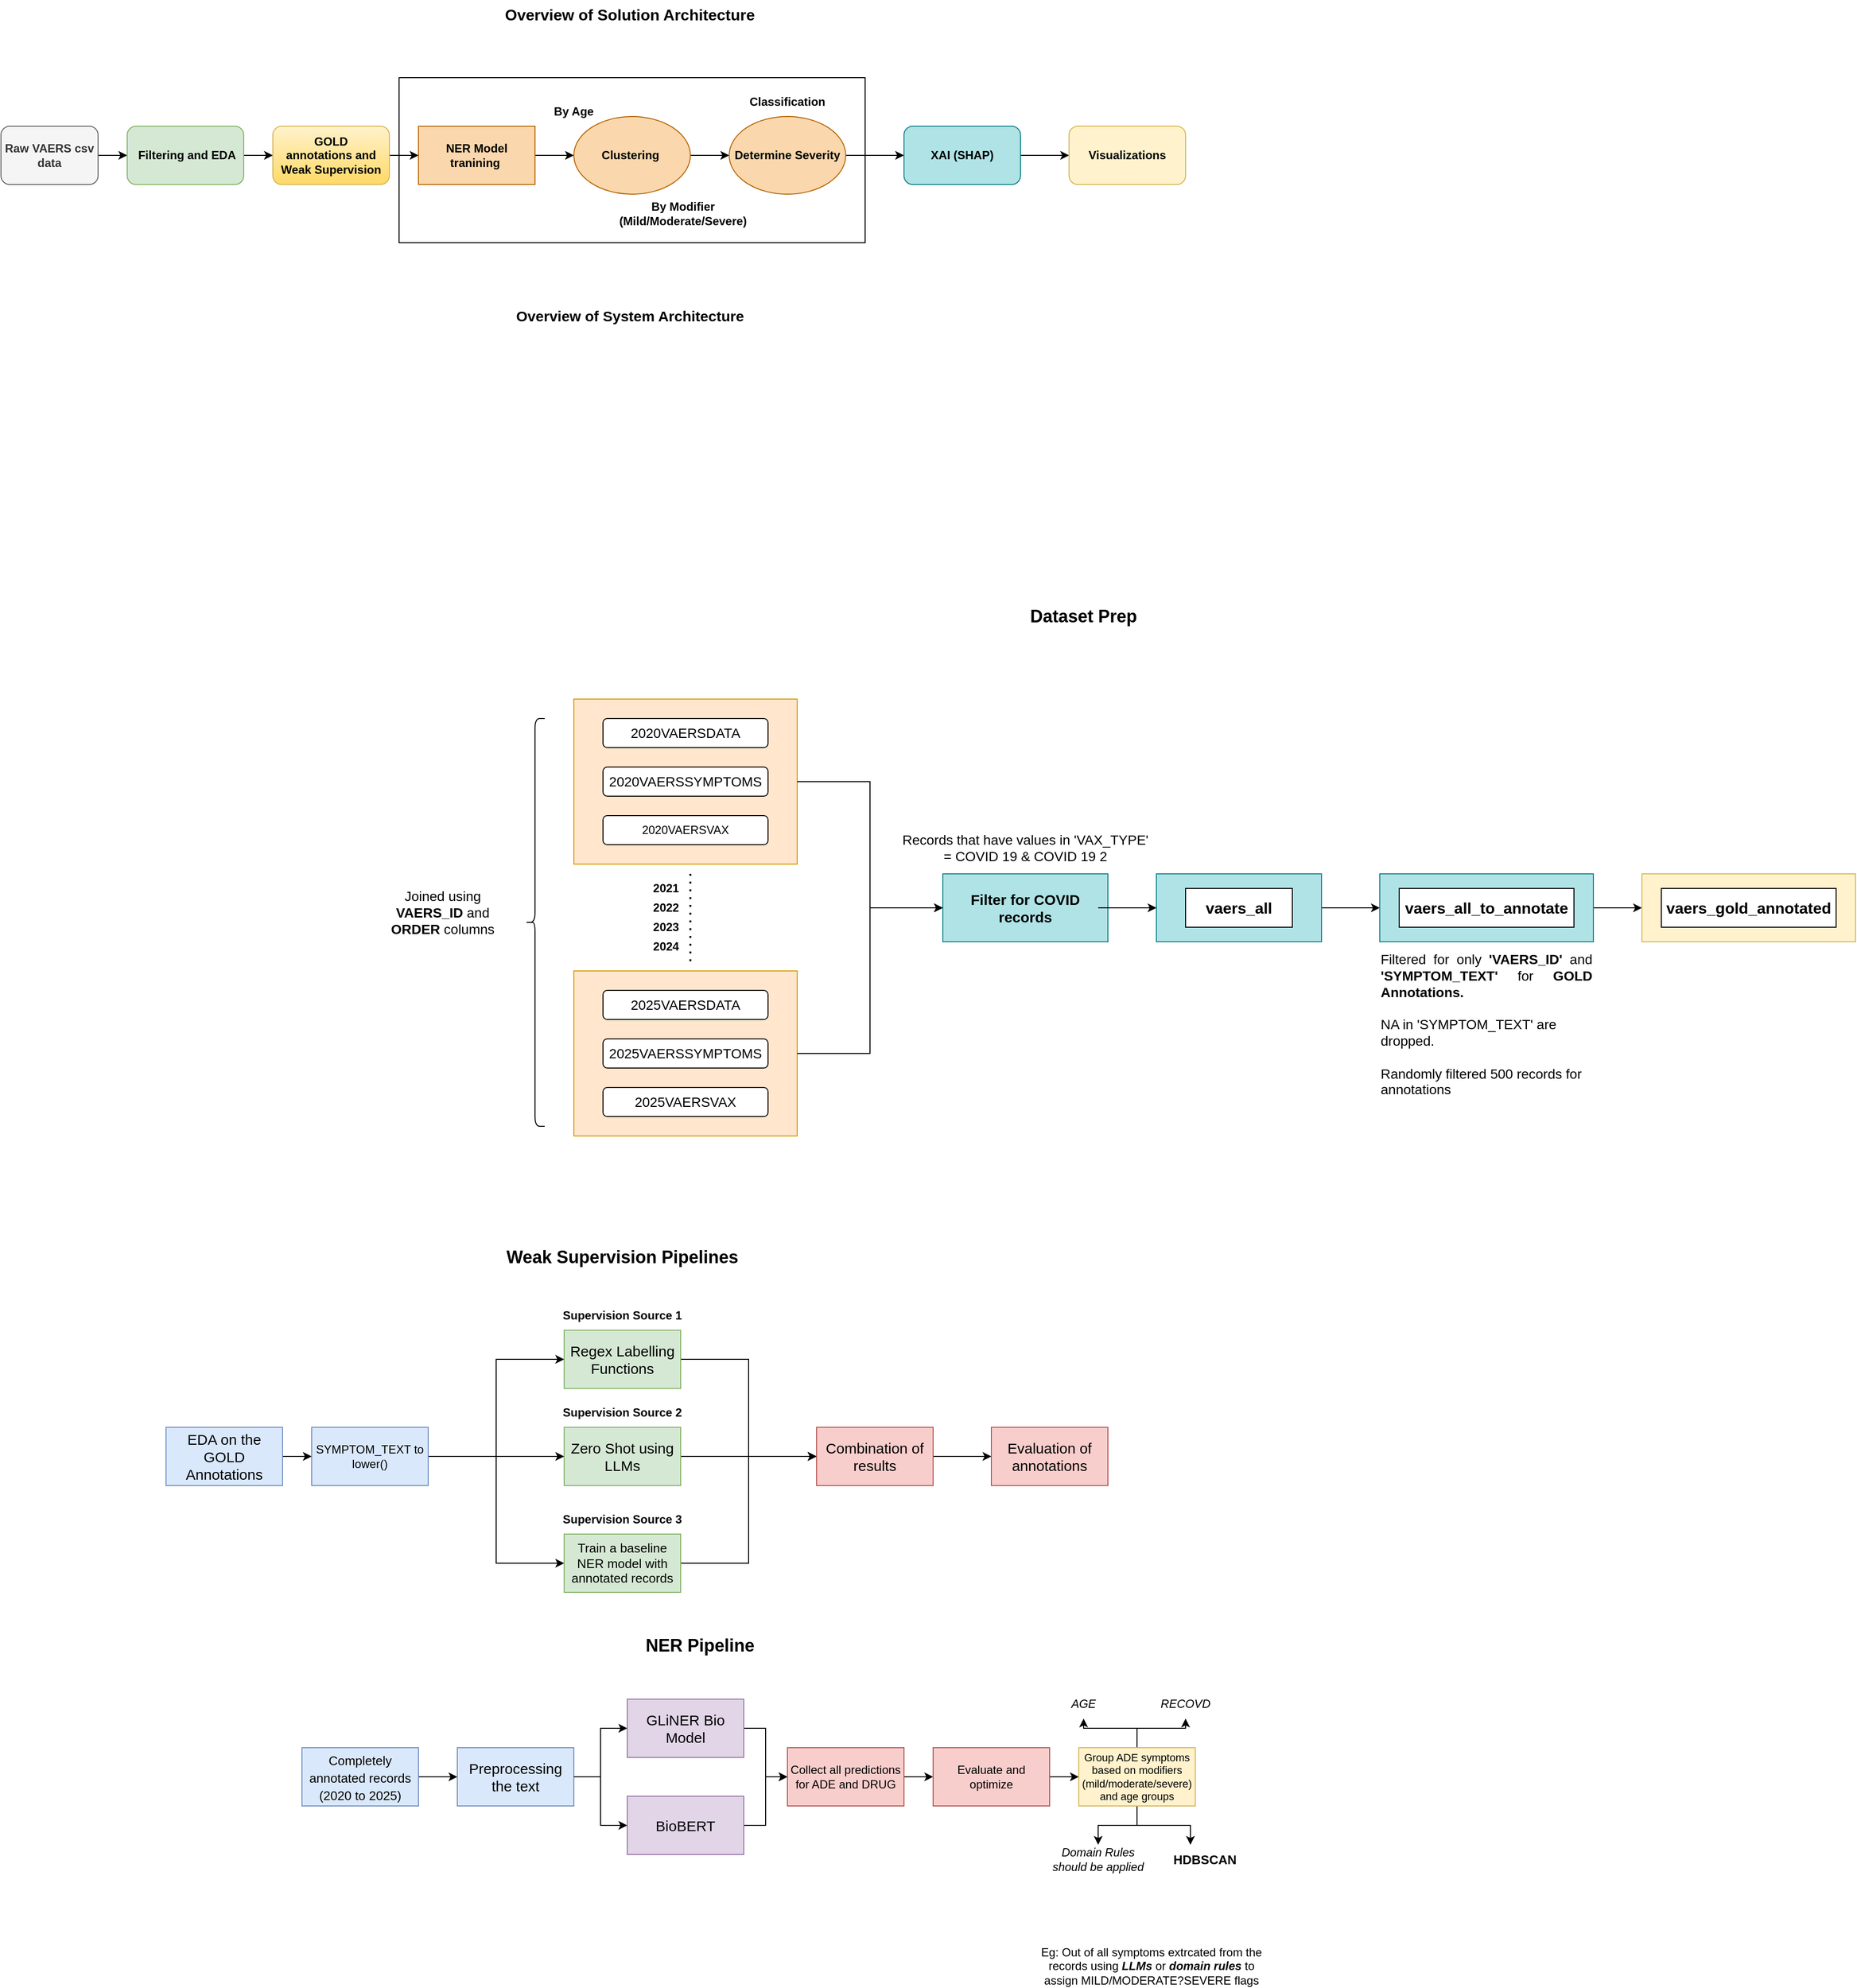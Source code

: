 <mxfile version="28.2.0">
  <diagram name="Page-1" id="neuu8eK9gINLb9h6O5nd">
    <mxGraphModel dx="1485" dy="880" grid="1" gridSize="10" guides="1" tooltips="1" connect="1" arrows="1" fold="1" page="1" pageScale="1" pageWidth="2339" pageHeight="3300" math="0" shadow="0">
      <root>
        <mxCell id="0" />
        <mxCell id="1" parent="0" />
        <mxCell id="8GqYznMR8qY1mV8h57Qq-22" value="" style="rounded=0;whiteSpace=wrap;html=1;" parent="1" vertex="1">
          <mxGeometry x="480" y="120" width="480" height="170" as="geometry" />
        </mxCell>
        <mxCell id="8GqYznMR8qY1mV8h57Qq-1" value="&lt;font style=&quot;font-size: 16px;&quot;&gt;Overview of Solution Architecture&amp;nbsp;&lt;/font&gt;" style="text;html=1;align=center;verticalAlign=middle;whiteSpace=wrap;rounded=0;fontStyle=1" parent="1" vertex="1">
          <mxGeometry x="550" y="40" width="340" height="30" as="geometry" />
        </mxCell>
        <mxCell id="8GqYznMR8qY1mV8h57Qq-16" style="edgeStyle=orthogonalEdgeStyle;rounded=0;orthogonalLoop=1;jettySize=auto;html=1;exitX=1;exitY=0.5;exitDx=0;exitDy=0;entryX=0;entryY=0.5;entryDx=0;entryDy=0;fontStyle=1" parent="1" source="8GqYznMR8qY1mV8h57Qq-2" target="8GqYznMR8qY1mV8h57Qq-3" edge="1">
          <mxGeometry relative="1" as="geometry" />
        </mxCell>
        <mxCell id="8GqYznMR8qY1mV8h57Qq-2" value="Raw VAERS csv data" style="rounded=1;whiteSpace=wrap;html=1;fillColor=#f5f5f5;fontColor=#333333;strokeColor=#666666;fontStyle=1" parent="1" vertex="1">
          <mxGeometry x="70" y="170" width="100" height="60" as="geometry" />
        </mxCell>
        <mxCell id="8GqYznMR8qY1mV8h57Qq-17" style="edgeStyle=orthogonalEdgeStyle;rounded=0;orthogonalLoop=1;jettySize=auto;html=1;exitX=1;exitY=0.5;exitDx=0;exitDy=0;entryX=0;entryY=0.5;entryDx=0;entryDy=0;fontStyle=1" parent="1" source="8GqYznMR8qY1mV8h57Qq-3" target="8GqYznMR8qY1mV8h57Qq-4" edge="1">
          <mxGeometry relative="1" as="geometry" />
        </mxCell>
        <mxCell id="8GqYznMR8qY1mV8h57Qq-3" value="&amp;nbsp;Filtering and EDA" style="rounded=1;whiteSpace=wrap;html=1;fillColor=#d5e8d4;strokeColor=#82b366;fontStyle=1" parent="1" vertex="1">
          <mxGeometry x="200" y="170" width="120" height="60" as="geometry" />
        </mxCell>
        <mxCell id="8GqYznMR8qY1mV8h57Qq-18" style="edgeStyle=orthogonalEdgeStyle;rounded=0;orthogonalLoop=1;jettySize=auto;html=1;exitX=1;exitY=0.5;exitDx=0;exitDy=0;entryX=0;entryY=0.5;entryDx=0;entryDy=0;" parent="1" source="8GqYznMR8qY1mV8h57Qq-4" target="8GqYznMR8qY1mV8h57Qq-5" edge="1">
          <mxGeometry relative="1" as="geometry" />
        </mxCell>
        <mxCell id="8GqYznMR8qY1mV8h57Qq-4" value="GOLD annotations&amp;nbsp;and Weak Supervision" style="rounded=1;whiteSpace=wrap;html=1;fillColor=#fff2cc;gradientColor=#ffd966;strokeColor=#d6b656;fontStyle=1" parent="1" vertex="1">
          <mxGeometry x="350" y="170" width="120" height="60" as="geometry" />
        </mxCell>
        <mxCell id="8GqYznMR8qY1mV8h57Qq-19" style="edgeStyle=orthogonalEdgeStyle;rounded=0;orthogonalLoop=1;jettySize=auto;html=1;exitX=1;exitY=0.5;exitDx=0;exitDy=0;entryX=0;entryY=0.5;entryDx=0;entryDy=0;" parent="1" source="8GqYznMR8qY1mV8h57Qq-5" target="8GqYznMR8qY1mV8h57Qq-12" edge="1">
          <mxGeometry relative="1" as="geometry" />
        </mxCell>
        <mxCell id="8GqYznMR8qY1mV8h57Qq-5" value="NER Model tranining&amp;nbsp;" style="rounded=0;whiteSpace=wrap;html=1;fillColor=#fad7ac;strokeColor=#b46504;fontStyle=1" parent="1" vertex="1">
          <mxGeometry x="500" y="170" width="120" height="60" as="geometry" />
        </mxCell>
        <mxCell id="8GqYznMR8qY1mV8h57Qq-20" style="edgeStyle=orthogonalEdgeStyle;rounded=0;orthogonalLoop=1;jettySize=auto;html=1;exitX=1;exitY=0.5;exitDx=0;exitDy=0;entryX=0;entryY=0.5;entryDx=0;entryDy=0;" parent="1" source="8GqYznMR8qY1mV8h57Qq-12" target="8GqYznMR8qY1mV8h57Qq-13" edge="1">
          <mxGeometry relative="1" as="geometry" />
        </mxCell>
        <mxCell id="8GqYznMR8qY1mV8h57Qq-12" value="Clustering&amp;nbsp;" style="ellipse;whiteSpace=wrap;html=1;fillColor=#fad7ac;strokeColor=#b46504;fontStyle=1" parent="1" vertex="1">
          <mxGeometry x="660" y="160" width="120" height="80" as="geometry" />
        </mxCell>
        <mxCell id="8GqYznMR8qY1mV8h57Qq-21" style="edgeStyle=orthogonalEdgeStyle;rounded=0;orthogonalLoop=1;jettySize=auto;html=1;exitX=1;exitY=0.5;exitDx=0;exitDy=0;entryX=0;entryY=0.5;entryDx=0;entryDy=0;" parent="1" source="8GqYznMR8qY1mV8h57Qq-13" target="8GqYznMR8qY1mV8h57Qq-14" edge="1">
          <mxGeometry relative="1" as="geometry" />
        </mxCell>
        <mxCell id="8GqYznMR8qY1mV8h57Qq-13" value="Determine Severity" style="ellipse;whiteSpace=wrap;html=1;fillColor=#fad7ac;strokeColor=#b46504;fontStyle=1" parent="1" vertex="1">
          <mxGeometry x="820" y="160" width="120" height="80" as="geometry" />
        </mxCell>
        <mxCell id="JhJwBfjX3yIoy57ChDbd-3" style="edgeStyle=orthogonalEdgeStyle;rounded=0;orthogonalLoop=1;jettySize=auto;html=1;exitX=1;exitY=0.5;exitDx=0;exitDy=0;entryX=0;entryY=0.5;entryDx=0;entryDy=0;" edge="1" parent="1" source="8GqYznMR8qY1mV8h57Qq-14" target="JhJwBfjX3yIoy57ChDbd-2">
          <mxGeometry relative="1" as="geometry" />
        </mxCell>
        <mxCell id="8GqYznMR8qY1mV8h57Qq-14" value="XAI (SHAP)" style="rounded=1;whiteSpace=wrap;html=1;fillColor=#b0e3e6;strokeColor=#0e8088;fontStyle=1" parent="1" vertex="1">
          <mxGeometry x="1000" y="170" width="120" height="60" as="geometry" />
        </mxCell>
        <mxCell id="8GqYznMR8qY1mV8h57Qq-15" value="&lt;font style=&quot;font-size: 15px;&quot;&gt;Overview of System Architecture&amp;nbsp;&lt;/font&gt;" style="text;html=1;align=center;verticalAlign=middle;whiteSpace=wrap;rounded=0;fontStyle=1" parent="1" vertex="1">
          <mxGeometry x="590" y="350" width="260" height="30" as="geometry" />
        </mxCell>
        <mxCell id="zbMN7r8sNW95JLY6jyRE-2" value="&lt;span style=&quot;font-weight: normal;&quot;&gt;Joined using&lt;/span&gt; VAERS_ID &lt;span style=&quot;font-weight: normal;&quot;&gt;and&lt;/span&gt; ORDER &lt;span style=&quot;font-weight: normal;&quot;&gt;columns&lt;/span&gt;" style="text;html=1;align=center;verticalAlign=middle;whiteSpace=wrap;rounded=0;fontStyle=1;fontSize=14;" parent="1" vertex="1">
          <mxGeometry x="450" y="965" width="150" height="30" as="geometry" />
        </mxCell>
        <mxCell id="zbMN7r8sNW95JLY6jyRE-3" value="&lt;font style=&quot;font-size: 18px;&quot;&gt;Dataset Prep&lt;/font&gt;" style="text;html=1;align=center;verticalAlign=middle;whiteSpace=wrap;rounded=0;fontStyle=1" parent="1" vertex="1">
          <mxGeometry x="1110" y="660" width="150" height="30" as="geometry" />
        </mxCell>
        <mxCell id="zbMN7r8sNW95JLY6jyRE-4" value="" style="rounded=0;whiteSpace=wrap;html=1;fillColor=#ffe6cc;strokeColor=#d79b00;" parent="1" vertex="1">
          <mxGeometry x="660" y="760" width="230" height="170" as="geometry" />
        </mxCell>
        <mxCell id="zbMN7r8sNW95JLY6jyRE-5" value="2020VAERSDATA" style="rounded=1;whiteSpace=wrap;html=1;fontSize=14;" parent="1" vertex="1">
          <mxGeometry x="690" y="780" width="170" height="30" as="geometry" />
        </mxCell>
        <mxCell id="zbMN7r8sNW95JLY6jyRE-6" value="2020VAERSSYMPTOMS" style="rounded=1;whiteSpace=wrap;html=1;fontSize=14;" parent="1" vertex="1">
          <mxGeometry x="690" y="830" width="170" height="30" as="geometry" />
        </mxCell>
        <mxCell id="zbMN7r8sNW95JLY6jyRE-7" value="2020VAERSVAX" style="rounded=1;whiteSpace=wrap;html=1;" parent="1" vertex="1">
          <mxGeometry x="690" y="880" width="170" height="30" as="geometry" />
        </mxCell>
        <mxCell id="zbMN7r8sNW95JLY6jyRE-8" value="" style="rounded=0;whiteSpace=wrap;html=1;fillColor=#ffe6cc;strokeColor=#d79b00;" parent="1" vertex="1">
          <mxGeometry x="660" y="1040" width="230" height="170" as="geometry" />
        </mxCell>
        <mxCell id="zbMN7r8sNW95JLY6jyRE-9" value="2025VAERSDATA" style="rounded=1;whiteSpace=wrap;html=1;fontSize=14;" parent="1" vertex="1">
          <mxGeometry x="690" y="1060" width="170" height="30" as="geometry" />
        </mxCell>
        <mxCell id="zbMN7r8sNW95JLY6jyRE-10" value="2025VAERSSYMPTOMS" style="rounded=1;whiteSpace=wrap;html=1;fontSize=14;" parent="1" vertex="1">
          <mxGeometry x="690" y="1110" width="170" height="30" as="geometry" />
        </mxCell>
        <mxCell id="zbMN7r8sNW95JLY6jyRE-11" value="2025VAERSVAX" style="rounded=1;whiteSpace=wrap;html=1;fontSize=14;" parent="1" vertex="1">
          <mxGeometry x="690" y="1160" width="170" height="30" as="geometry" />
        </mxCell>
        <mxCell id="zbMN7r8sNW95JLY6jyRE-12" value="" style="rounded=0;whiteSpace=wrap;html=1;fillColor=#b0e3e6;strokeColor=#0e8088;" parent="1" vertex="1">
          <mxGeometry x="1040" y="940" width="170" height="70" as="geometry" />
        </mxCell>
        <mxCell id="zbMN7r8sNW95JLY6jyRE-17" style="edgeStyle=orthogonalEdgeStyle;rounded=0;orthogonalLoop=1;jettySize=auto;html=1;exitX=1;exitY=0.5;exitDx=0;exitDy=0;entryX=0;entryY=0.5;entryDx=0;entryDy=0;" parent="1" source="zbMN7r8sNW95JLY6jyRE-4" target="zbMN7r8sNW95JLY6jyRE-12" edge="1">
          <mxGeometry relative="1" as="geometry">
            <mxPoint x="1000" y="845" as="targetPoint" />
          </mxGeometry>
        </mxCell>
        <mxCell id="zbMN7r8sNW95JLY6jyRE-18" style="edgeStyle=orthogonalEdgeStyle;rounded=0;orthogonalLoop=1;jettySize=auto;html=1;exitX=1;exitY=0.5;exitDx=0;exitDy=0;entryX=0;entryY=0.5;entryDx=0;entryDy=0;" parent="1" source="zbMN7r8sNW95JLY6jyRE-8" target="zbMN7r8sNW95JLY6jyRE-12" edge="1">
          <mxGeometry relative="1" as="geometry" />
        </mxCell>
        <mxCell id="zbMN7r8sNW95JLY6jyRE-19" value="" style="endArrow=none;dashed=1;html=1;dashPattern=1 3;strokeWidth=2;rounded=0;" parent="1" edge="1">
          <mxGeometry width="50" height="50" relative="1" as="geometry">
            <mxPoint x="780" y="1030" as="sourcePoint" />
            <mxPoint x="780" y="940" as="targetPoint" />
          </mxGeometry>
        </mxCell>
        <mxCell id="zbMN7r8sNW95JLY6jyRE-20" value="2021" style="text;html=1;align=center;verticalAlign=middle;whiteSpace=wrap;rounded=0;fontStyle=1" parent="1" vertex="1">
          <mxGeometry x="680" y="940" width="150" height="30" as="geometry" />
        </mxCell>
        <mxCell id="zbMN7r8sNW95JLY6jyRE-21" value="2023" style="text;html=1;align=center;verticalAlign=middle;whiteSpace=wrap;rounded=0;fontStyle=1" parent="1" vertex="1">
          <mxGeometry x="680" y="980" width="150" height="30" as="geometry" />
        </mxCell>
        <mxCell id="zbMN7r8sNW95JLY6jyRE-22" value="2024" style="text;html=1;align=center;verticalAlign=middle;whiteSpace=wrap;rounded=0;fontStyle=1" parent="1" vertex="1">
          <mxGeometry x="680" y="1000" width="150" height="30" as="geometry" />
        </mxCell>
        <mxCell id="zbMN7r8sNW95JLY6jyRE-23" value="2022" style="text;html=1;align=center;verticalAlign=middle;whiteSpace=wrap;rounded=0;fontStyle=1" parent="1" vertex="1">
          <mxGeometry x="680" y="960" width="150" height="30" as="geometry" />
        </mxCell>
        <mxCell id="zbMN7r8sNW95JLY6jyRE-24" value="" style="shape=curlyBracket;whiteSpace=wrap;html=1;rounded=1;labelPosition=left;verticalLabelPosition=middle;align=right;verticalAlign=middle;" parent="1" vertex="1">
          <mxGeometry x="610" y="780" width="20" height="420" as="geometry" />
        </mxCell>
        <mxCell id="Hu1slZ-yJvWduNXZZubZ-3" style="edgeStyle=orthogonalEdgeStyle;rounded=0;orthogonalLoop=1;jettySize=auto;html=1;exitX=1;exitY=0.5;exitDx=0;exitDy=0;entryX=0;entryY=0.5;entryDx=0;entryDy=0;" parent="1" source="zbMN7r8sNW95JLY6jyRE-25" target="Hu1slZ-yJvWduNXZZubZ-1" edge="1">
          <mxGeometry relative="1" as="geometry" />
        </mxCell>
        <mxCell id="zbMN7r8sNW95JLY6jyRE-25" value="" style="rounded=0;whiteSpace=wrap;html=1;fillColor=#b0e3e6;strokeColor=#0e8088;" parent="1" vertex="1">
          <mxGeometry x="1260" y="940" width="170" height="70" as="geometry" />
        </mxCell>
        <mxCell id="zbMN7r8sNW95JLY6jyRE-26" value="&lt;span style=&quot;font-weight: 700;&quot;&gt;&lt;font style=&quot;font-size: 16px;&quot;&gt;vaers_all&lt;/font&gt;&lt;/span&gt;" style="rounded=0;whiteSpace=wrap;html=1;" parent="1" vertex="1">
          <mxGeometry x="1290" y="955" width="110" height="40" as="geometry" />
        </mxCell>
        <mxCell id="zbMN7r8sNW95JLY6jyRE-28" style="edgeStyle=orthogonalEdgeStyle;rounded=0;orthogonalLoop=1;jettySize=auto;html=1;exitX=1;exitY=0.5;exitDx=0;exitDy=0;entryX=0;entryY=0.5;entryDx=0;entryDy=0;" parent="1" source="zbMN7r8sNW95JLY6jyRE-27" target="zbMN7r8sNW95JLY6jyRE-25" edge="1">
          <mxGeometry relative="1" as="geometry" />
        </mxCell>
        <mxCell id="zbMN7r8sNW95JLY6jyRE-27" value="&lt;font style=&quot;font-size: 15px;&quot;&gt;Filter for COVID records&lt;/font&gt;" style="text;html=1;align=center;verticalAlign=middle;whiteSpace=wrap;rounded=0;fontStyle=1" parent="1" vertex="1">
          <mxGeometry x="1050" y="960" width="150" height="30" as="geometry" />
        </mxCell>
        <mxCell id="DPI5E3BmcHEmSRN2p2Tb-4" style="edgeStyle=orthogonalEdgeStyle;rounded=0;orthogonalLoop=1;jettySize=auto;html=1;exitX=1;exitY=0.5;exitDx=0;exitDy=0;entryX=0;entryY=0.5;entryDx=0;entryDy=0;" parent="1" source="Hu1slZ-yJvWduNXZZubZ-1" target="DPI5E3BmcHEmSRN2p2Tb-2" edge="1">
          <mxGeometry relative="1" as="geometry" />
        </mxCell>
        <mxCell id="Hu1slZ-yJvWduNXZZubZ-1" value="" style="rounded=0;whiteSpace=wrap;html=1;fillColor=#b0e3e6;strokeColor=#0e8088;" parent="1" vertex="1">
          <mxGeometry x="1490" y="940" width="220" height="70" as="geometry" />
        </mxCell>
        <mxCell id="Hu1slZ-yJvWduNXZZubZ-2" value="&lt;span style=&quot;font-size: 16px;&quot;&gt;&lt;b&gt;vaers_all_to_annotate&lt;/b&gt;&lt;/span&gt;" style="rounded=0;whiteSpace=wrap;html=1;" parent="1" vertex="1">
          <mxGeometry x="1510" y="955" width="180" height="40" as="geometry" />
        </mxCell>
        <mxCell id="Hu1slZ-yJvWduNXZZubZ-4" value="&lt;div style=&quot;text-align: justify;&quot;&gt;&lt;span style=&quot;font-size: 14px; background-color: transparent; color: light-dark(rgb(0, 0, 0), rgb(255, 255, 255)); font-weight: normal;&quot;&gt;Filtered for only&lt;/span&gt;&lt;span style=&quot;font-size: 14px; background-color: transparent; color: light-dark(rgb(0, 0, 0), rgb(255, 255, 255));&quot;&gt; &#39;VAERS_ID&#39; &lt;/span&gt;&lt;span style=&quot;font-size: 14px; background-color: transparent; color: light-dark(rgb(0, 0, 0), rgb(255, 255, 255)); font-weight: normal;&quot;&gt;and&lt;/span&gt;&lt;span style=&quot;font-size: 14px; background-color: transparent; color: light-dark(rgb(0, 0, 0), rgb(255, 255, 255));&quot;&gt; &#39;SYMPTOM_TEXT&#39; &lt;/span&gt;&lt;span style=&quot;font-size: 14px; background-color: transparent; color: light-dark(rgb(0, 0, 0), rgb(255, 255, 255)); font-weight: normal;&quot;&gt;for&lt;/span&gt;&lt;span style=&quot;font-size: 14px; background-color: transparent; color: light-dark(rgb(0, 0, 0), rgb(255, 255, 255));&quot;&gt; GOLD Annotations.&lt;/span&gt;&lt;/div&gt;&lt;div style=&quot;text-align: left;&quot;&gt;&lt;font style=&quot;font-size: 14px;&quot;&gt;&lt;br&gt;&lt;/font&gt;&lt;/div&gt;&lt;div style=&quot;text-align: left;&quot;&gt;&lt;span style=&quot;font-weight: normal;&quot;&gt;&lt;font style=&quot;font-size: 14px;&quot;&gt;NA in&amp;nbsp;&lt;/font&gt;&lt;span style=&quot;font-size: 14px; background-color: transparent; color: light-dark(rgb(0, 0, 0), rgb(255, 255, 255));&quot;&gt;&#39;SYMPTOM_TEXT&#39; are dropped.&lt;/span&gt;&lt;/span&gt;&lt;/div&gt;&lt;div style=&quot;text-align: left;&quot;&gt;&lt;span style=&quot;font-weight: normal;&quot;&gt;&lt;span style=&quot;font-size: 14px; background-color: transparent; color: light-dark(rgb(0, 0, 0), rgb(255, 255, 255));&quot;&gt;&lt;br&gt;&lt;/span&gt;&lt;/span&gt;&lt;/div&gt;&lt;div style=&quot;text-align: left;&quot;&gt;&lt;span style=&quot;font-size: 14px; font-weight: 400;&quot;&gt;Randomly filtered 500 records for annotations&lt;/span&gt;&lt;/div&gt;" style="text;html=1;align=center;verticalAlign=middle;whiteSpace=wrap;rounded=0;fontStyle=1" parent="1" vertex="1">
          <mxGeometry x="1490" y="1080" width="220" height="30" as="geometry" />
        </mxCell>
        <mxCell id="Hu1slZ-yJvWduNXZZubZ-6" value="Records that have values in &#39;VAX_TYPE&#39;  = COVID 19 &amp; COVID 19 2 " style="text;whiteSpace=wrap;align=center;fontSize=14;" parent="1" vertex="1">
          <mxGeometry x="992.5" y="890" width="267.5" height="40" as="geometry" />
        </mxCell>
        <mxCell id="DPI5E3BmcHEmSRN2p2Tb-2" value="" style="rounded=0;whiteSpace=wrap;html=1;fillColor=#fff2cc;strokeColor=#d6b656;" parent="1" vertex="1">
          <mxGeometry x="1760" y="940" width="220" height="70" as="geometry" />
        </mxCell>
        <mxCell id="DPI5E3BmcHEmSRN2p2Tb-3" value="&lt;span style=&quot;font-size: 16px;&quot;&gt;&lt;b&gt;vaers_gold_annotated&lt;/b&gt;&lt;/span&gt;" style="rounded=0;whiteSpace=wrap;html=1;" parent="1" vertex="1">
          <mxGeometry x="1780" y="955" width="180" height="40" as="geometry" />
        </mxCell>
        <mxCell id="SyE5c-8Gou2E386hBkov-1" value="&lt;span style=&quot;font-size: 18px;&quot;&gt;Weak Supervision Pipelines&lt;/span&gt;" style="text;html=1;align=center;verticalAlign=middle;whiteSpace=wrap;rounded=0;fontStyle=1" parent="1" vertex="1">
          <mxGeometry x="565" y="1320" width="290" height="30" as="geometry" />
        </mxCell>
        <mxCell id="B4wsTult83z3MiqoB-Mg-3" style="edgeStyle=orthogonalEdgeStyle;rounded=0;orthogonalLoop=1;jettySize=auto;html=1;exitX=1;exitY=0.5;exitDx=0;exitDy=0;entryX=0;entryY=0.5;entryDx=0;entryDy=0;" parent="1" source="SyE5c-8Gou2E386hBkov-2" target="B4wsTult83z3MiqoB-Mg-2" edge="1">
          <mxGeometry relative="1" as="geometry" />
        </mxCell>
        <mxCell id="SyE5c-8Gou2E386hBkov-2" value="EDA on the GOLD Annotations" style="rounded=0;whiteSpace=wrap;html=1;fontSize=15;fillColor=#dae8fc;strokeColor=#6c8ebf;" parent="1" vertex="1">
          <mxGeometry x="240" y="1510" width="120" height="60" as="geometry" />
        </mxCell>
        <mxCell id="SyE5c-8Gou2E386hBkov-10" style="edgeStyle=orthogonalEdgeStyle;rounded=0;orthogonalLoop=1;jettySize=auto;html=1;exitX=1;exitY=0.5;exitDx=0;exitDy=0;entryX=0;entryY=0.5;entryDx=0;entryDy=0;" parent="1" source="SyE5c-8Gou2E386hBkov-3" target="SyE5c-8Gou2E386hBkov-9" edge="1">
          <mxGeometry relative="1" as="geometry" />
        </mxCell>
        <mxCell id="SyE5c-8Gou2E386hBkov-3" value="Regex Labelling Functions" style="rounded=0;whiteSpace=wrap;html=1;fontSize=15;fillColor=#d5e8d4;strokeColor=#82b366;" parent="1" vertex="1">
          <mxGeometry x="650" y="1410" width="120" height="60" as="geometry" />
        </mxCell>
        <mxCell id="SyE5c-8Gou2E386hBkov-11" style="edgeStyle=orthogonalEdgeStyle;rounded=0;orthogonalLoop=1;jettySize=auto;html=1;exitX=1;exitY=0.5;exitDx=0;exitDy=0;entryX=0;entryY=0.5;entryDx=0;entryDy=0;" parent="1" source="SyE5c-8Gou2E386hBkov-4" target="SyE5c-8Gou2E386hBkov-9" edge="1">
          <mxGeometry relative="1" as="geometry" />
        </mxCell>
        <mxCell id="SyE5c-8Gou2E386hBkov-4" value="Zero Shot using LLMs" style="rounded=0;whiteSpace=wrap;html=1;fontSize=15;fillColor=#d5e8d4;strokeColor=#82b366;" parent="1" vertex="1">
          <mxGeometry x="650" y="1510" width="120" height="60" as="geometry" />
        </mxCell>
        <mxCell id="SyE5c-8Gou2E386hBkov-12" style="edgeStyle=orthogonalEdgeStyle;rounded=0;orthogonalLoop=1;jettySize=auto;html=1;exitX=1;exitY=0.5;exitDx=0;exitDy=0;entryX=0;entryY=0.5;entryDx=0;entryDy=0;" parent="1" source="SyE5c-8Gou2E386hBkov-5" target="SyE5c-8Gou2E386hBkov-9" edge="1">
          <mxGeometry relative="1" as="geometry" />
        </mxCell>
        <mxCell id="SyE5c-8Gou2E386hBkov-5" value="Train a baseline NER model with annotated records" style="rounded=0;whiteSpace=wrap;html=1;fontSize=13;fillColor=#d5e8d4;strokeColor=#82b366;" parent="1" vertex="1">
          <mxGeometry x="650" y="1620" width="120" height="60" as="geometry" />
        </mxCell>
        <mxCell id="SyE5c-8Gou2E386hBkov-17" style="edgeStyle=orthogonalEdgeStyle;rounded=0;orthogonalLoop=1;jettySize=auto;html=1;exitX=1;exitY=0.5;exitDx=0;exitDy=0;entryX=0;entryY=0.5;entryDx=0;entryDy=0;" parent="1" source="SyE5c-8Gou2E386hBkov-9" target="SyE5c-8Gou2E386hBkov-16" edge="1">
          <mxGeometry relative="1" as="geometry" />
        </mxCell>
        <mxCell id="SyE5c-8Gou2E386hBkov-9" value="Combination of results" style="rounded=0;whiteSpace=wrap;html=1;fontSize=15;fillColor=#f8cecc;strokeColor=#b85450;" parent="1" vertex="1">
          <mxGeometry x="910" y="1510" width="120" height="60" as="geometry" />
        </mxCell>
        <mxCell id="SyE5c-8Gou2E386hBkov-13" value="Supervision Source 1" style="text;html=1;align=center;verticalAlign=middle;whiteSpace=wrap;rounded=0;fontStyle=1" parent="1" vertex="1">
          <mxGeometry x="645" y="1380" width="130" height="30" as="geometry" />
        </mxCell>
        <mxCell id="SyE5c-8Gou2E386hBkov-14" value="Supervision Source 2" style="text;html=1;align=center;verticalAlign=middle;whiteSpace=wrap;rounded=0;fontStyle=1" parent="1" vertex="1">
          <mxGeometry x="645" y="1480" width="130" height="30" as="geometry" />
        </mxCell>
        <mxCell id="SyE5c-8Gou2E386hBkov-15" value="Supervision Source 3" style="text;html=1;align=center;verticalAlign=middle;whiteSpace=wrap;rounded=0;fontStyle=1" parent="1" vertex="1">
          <mxGeometry x="645" y="1590" width="130" height="30" as="geometry" />
        </mxCell>
        <mxCell id="SyE5c-8Gou2E386hBkov-16" value="Evaluation of annotations" style="rounded=0;whiteSpace=wrap;html=1;fontSize=15;fillColor=#f8cecc;strokeColor=#b85450;" parent="1" vertex="1">
          <mxGeometry x="1090" y="1510" width="120" height="60" as="geometry" />
        </mxCell>
        <mxCell id="Mi4fmV9KIByH30RvGFHp-1" value="&lt;span style=&quot;font-size: 18px;&quot;&gt;NER Pipeline&lt;/span&gt;" style="text;html=1;align=center;verticalAlign=middle;whiteSpace=wrap;rounded=0;fontStyle=1" parent="1" vertex="1">
          <mxGeometry x="645" y="1720" width="290" height="30" as="geometry" />
        </mxCell>
        <mxCell id="Mi4fmV9KIByH30RvGFHp-6" style="edgeStyle=orthogonalEdgeStyle;rounded=0;orthogonalLoop=1;jettySize=auto;html=1;exitX=1;exitY=0.5;exitDx=0;exitDy=0;entryX=0;entryY=0.5;entryDx=0;entryDy=0;" parent="1" source="Mi4fmV9KIByH30RvGFHp-2" target="Mi4fmV9KIByH30RvGFHp-3" edge="1">
          <mxGeometry relative="1" as="geometry" />
        </mxCell>
        <mxCell id="Mi4fmV9KIByH30RvGFHp-2" value="&lt;font style=&quot;font-size: 13px;&quot;&gt;Completely annotated records (2020 to 2025)&lt;/font&gt;" style="rounded=0;whiteSpace=wrap;html=1;fontSize=15;fillColor=#dae8fc;strokeColor=#6c8ebf;" parent="1" vertex="1">
          <mxGeometry x="380" y="1840" width="120" height="60" as="geometry" />
        </mxCell>
        <mxCell id="Mi4fmV9KIByH30RvGFHp-7" style="edgeStyle=orthogonalEdgeStyle;rounded=0;orthogonalLoop=1;jettySize=auto;html=1;exitX=1;exitY=0.5;exitDx=0;exitDy=0;entryX=0;entryY=0.5;entryDx=0;entryDy=0;" parent="1" source="Mi4fmV9KIByH30RvGFHp-3" target="Mi4fmV9KIByH30RvGFHp-4" edge="1">
          <mxGeometry relative="1" as="geometry" />
        </mxCell>
        <mxCell id="Mi4fmV9KIByH30RvGFHp-3" value="Preprocessing the text" style="rounded=0;whiteSpace=wrap;html=1;fontSize=15;fillColor=#dae8fc;strokeColor=#6c8ebf;" parent="1" vertex="1">
          <mxGeometry x="540" y="1840" width="120" height="60" as="geometry" />
        </mxCell>
        <mxCell id="Mi4fmV9KIByH30RvGFHp-21" style="edgeStyle=orthogonalEdgeStyle;rounded=0;orthogonalLoop=1;jettySize=auto;html=1;exitX=1;exitY=0.5;exitDx=0;exitDy=0;entryX=0;entryY=0.5;entryDx=0;entryDy=0;" parent="1" source="Mi4fmV9KIByH30RvGFHp-4" target="Mi4fmV9KIByH30RvGFHp-11" edge="1">
          <mxGeometry relative="1" as="geometry" />
        </mxCell>
        <mxCell id="Mi4fmV9KIByH30RvGFHp-4" value="GLiNER Bio Model" style="rounded=0;whiteSpace=wrap;html=1;fontSize=15;fillColor=#e1d5e7;strokeColor=#9673a6;" parent="1" vertex="1">
          <mxGeometry x="715" y="1790" width="120" height="60" as="geometry" />
        </mxCell>
        <mxCell id="Mi4fmV9KIByH30RvGFHp-22" style="edgeStyle=orthogonalEdgeStyle;rounded=0;orthogonalLoop=1;jettySize=auto;html=1;exitX=1;exitY=0.5;exitDx=0;exitDy=0;entryX=0;entryY=0.5;entryDx=0;entryDy=0;" parent="1" source="Mi4fmV9KIByH30RvGFHp-5" target="Mi4fmV9KIByH30RvGFHp-11" edge="1">
          <mxGeometry relative="1" as="geometry" />
        </mxCell>
        <mxCell id="Mi4fmV9KIByH30RvGFHp-5" value="BioBERT" style="rounded=0;whiteSpace=wrap;html=1;fontSize=15;fillColor=#e1d5e7;strokeColor=#9673a6;" parent="1" vertex="1">
          <mxGeometry x="715" y="1890" width="120" height="60" as="geometry" />
        </mxCell>
        <mxCell id="Mi4fmV9KIByH30RvGFHp-8" style="edgeStyle=orthogonalEdgeStyle;rounded=0;orthogonalLoop=1;jettySize=auto;html=1;exitX=1;exitY=0.5;exitDx=0;exitDy=0;entryX=0;entryY=0.5;entryDx=0;entryDy=0;" parent="1" source="Mi4fmV9KIByH30RvGFHp-3" target="Mi4fmV9KIByH30RvGFHp-5" edge="1">
          <mxGeometry relative="1" as="geometry" />
        </mxCell>
        <mxCell id="Mi4fmV9KIByH30RvGFHp-9" value="By Age" style="text;html=1;align=center;verticalAlign=middle;whiteSpace=wrap;rounded=0;fontStyle=1" parent="1" vertex="1">
          <mxGeometry x="630" y="140" width="60" height="30" as="geometry" />
        </mxCell>
        <mxCell id="Mi4fmV9KIByH30RvGFHp-23" style="edgeStyle=orthogonalEdgeStyle;rounded=0;orthogonalLoop=1;jettySize=auto;html=1;exitX=1;exitY=0.5;exitDx=0;exitDy=0;entryX=0;entryY=0.5;entryDx=0;entryDy=0;" parent="1" source="Mi4fmV9KIByH30RvGFHp-11" target="Mi4fmV9KIByH30RvGFHp-12" edge="1">
          <mxGeometry relative="1" as="geometry" />
        </mxCell>
        <mxCell id="Mi4fmV9KIByH30RvGFHp-11" value="Collect all predictions for ADE and DRUG" style="rounded=0;whiteSpace=wrap;html=1;fillColor=#f8cecc;strokeColor=#b85450;" parent="1" vertex="1">
          <mxGeometry x="880" y="1840" width="120" height="60" as="geometry" />
        </mxCell>
        <mxCell id="Mi4fmV9KIByH30RvGFHp-24" style="edgeStyle=orthogonalEdgeStyle;rounded=0;orthogonalLoop=1;jettySize=auto;html=1;exitX=1;exitY=0.5;exitDx=0;exitDy=0;entryX=0;entryY=0.5;entryDx=0;entryDy=0;" parent="1" source="Mi4fmV9KIByH30RvGFHp-12" target="Mi4fmV9KIByH30RvGFHp-13" edge="1">
          <mxGeometry relative="1" as="geometry" />
        </mxCell>
        <mxCell id="Mi4fmV9KIByH30RvGFHp-12" value="Evaluate and optimize" style="rounded=0;whiteSpace=wrap;html=1;fillColor=#f8cecc;strokeColor=#b85450;" parent="1" vertex="1">
          <mxGeometry x="1030" y="1840" width="120" height="60" as="geometry" />
        </mxCell>
        <mxCell id="Mi4fmV9KIByH30RvGFHp-18" style="edgeStyle=orthogonalEdgeStyle;rounded=0;orthogonalLoop=1;jettySize=auto;html=1;exitX=0.5;exitY=0;exitDx=0;exitDy=0;" parent="1" source="Mi4fmV9KIByH30RvGFHp-13" target="Mi4fmV9KIByH30RvGFHp-15" edge="1">
          <mxGeometry relative="1" as="geometry" />
        </mxCell>
        <mxCell id="Mi4fmV9KIByH30RvGFHp-19" style="edgeStyle=orthogonalEdgeStyle;rounded=0;orthogonalLoop=1;jettySize=auto;html=1;exitX=0.5;exitY=0;exitDx=0;exitDy=0;entryX=0.5;entryY=1;entryDx=0;entryDy=0;" parent="1" source="Mi4fmV9KIByH30RvGFHp-13" target="Mi4fmV9KIByH30RvGFHp-14" edge="1">
          <mxGeometry relative="1" as="geometry" />
        </mxCell>
        <mxCell id="Mi4fmV9KIByH30RvGFHp-20" style="edgeStyle=orthogonalEdgeStyle;rounded=0;orthogonalLoop=1;jettySize=auto;html=1;exitX=0.5;exitY=1;exitDx=0;exitDy=0;entryX=0.5;entryY=0;entryDx=0;entryDy=0;" parent="1" source="Mi4fmV9KIByH30RvGFHp-13" target="Mi4fmV9KIByH30RvGFHp-16" edge="1">
          <mxGeometry relative="1" as="geometry" />
        </mxCell>
        <mxCell id="ExIGtKoXuSOmTHukUmNq-3" style="edgeStyle=orthogonalEdgeStyle;rounded=0;orthogonalLoop=1;jettySize=auto;html=1;exitX=0.5;exitY=1;exitDx=0;exitDy=0;entryX=0.25;entryY=0;entryDx=0;entryDy=0;" parent="1" source="Mi4fmV9KIByH30RvGFHp-13" target="ExIGtKoXuSOmTHukUmNq-1" edge="1">
          <mxGeometry relative="1" as="geometry" />
        </mxCell>
        <mxCell id="Mi4fmV9KIByH30RvGFHp-13" value="&lt;span class=&quot;NormalTextRun SCXW152208866 BCX0&quot; style=&quot;box-sizing: border-box; border: 0px solid; margin: 0px; padding: 0px; color: rgb(0, 0, 0); font-family: Manrope, sans-serif; font-style: normal; font-variant-ligatures: normal; font-variant-caps: normal; font-weight: 400; letter-spacing: normal; orphans: 2; text-align: left; text-indent: 0px; text-transform: none; widows: 2; word-spacing: 0px; -webkit-text-stroke-width: 0px; white-space: normal; text-decoration-thickness: initial; text-decoration-style: initial; text-decoration-color: initial;&quot;&gt;Group ADE symptoms based on modifiers (mild/&lt;/span&gt;&lt;span class=&quot;NormalTextRun SCXW152208866 BCX0&quot; style=&quot;box-sizing: border-box; border: 0px solid; margin: 0px; padding: 0px; color: rgb(0, 0, 0); font-family: Manrope, sans-serif; font-style: normal; font-variant-ligatures: normal; font-variant-caps: normal; font-weight: 400; letter-spacing: normal; orphans: 2; text-align: left; text-indent: 0px; text-transform: none; widows: 2; word-spacing: 0px; -webkit-text-stroke-width: 0px; white-space: normal; text-decoration-thickness: initial; text-decoration-style: initial; text-decoration-color: initial;&quot;&gt;moderate/&lt;/span&gt;&lt;span class=&quot;NormalTextRun SCXW152208866 BCX0&quot; style=&quot;box-sizing: border-box; border: 0px solid; margin: 0px; padding: 0px; color: rgb(0, 0, 0); font-family: Manrope, sans-serif; font-style: normal; font-variant-ligatures: normal; font-variant-caps: normal; font-weight: 400; letter-spacing: normal; orphans: 2; text-align: left; text-indent: 0px; text-transform: none; widows: 2; word-spacing: 0px; -webkit-text-stroke-width: 0px; white-space: normal; text-decoration-thickness: initial; text-decoration-style: initial; text-decoration-color: initial;&quot;&gt;severe) and age groups&lt;/span&gt;" style="rounded=0;whiteSpace=wrap;html=1;fontSize=11;fillColor=#fff2cc;strokeColor=#d6b656;" parent="1" vertex="1">
          <mxGeometry x="1180" y="1840" width="120" height="60" as="geometry" />
        </mxCell>
        <mxCell id="Mi4fmV9KIByH30RvGFHp-14" value="AGE" style="text;html=1;align=center;verticalAlign=middle;whiteSpace=wrap;rounded=0;fontStyle=2" parent="1" vertex="1">
          <mxGeometry x="1155" y="1780" width="60" height="30" as="geometry" />
        </mxCell>
        <mxCell id="Mi4fmV9KIByH30RvGFHp-15" value="&lt;i&gt;RECOVD&lt;/i&gt;" style="text;html=1;align=center;verticalAlign=middle;whiteSpace=wrap;rounded=0;" parent="1" vertex="1">
          <mxGeometry x="1260" y="1780" width="60" height="30" as="geometry" />
        </mxCell>
        <mxCell id="Mi4fmV9KIByH30RvGFHp-16" value="&lt;i&gt;Domain Rules should be applied&lt;/i&gt;" style="text;html=1;align=center;verticalAlign=middle;whiteSpace=wrap;rounded=0;" parent="1" vertex="1">
          <mxGeometry x="1150" y="1940" width="100" height="30" as="geometry" />
        </mxCell>
        <mxCell id="QFel_NRyAwU1VO5TYLsp-1" value="Eg: Out of all symptoms extrcated from the records using &lt;b&gt;&lt;i&gt;LLMs&lt;/i&gt;&lt;/b&gt; or &lt;b&gt;&lt;i&gt;domain rules&lt;/i&gt;&lt;/b&gt; to assign MILD/MODERATE?SEVERE flags" style="text;html=1;align=center;verticalAlign=middle;whiteSpace=wrap;rounded=0;" parent="1" vertex="1">
          <mxGeometry x="1130" y="2050" width="250" height="30" as="geometry" />
        </mxCell>
        <mxCell id="ExIGtKoXuSOmTHukUmNq-1" value="&lt;span style=&quot;font-family: Manrope, sans-serif; text-align: left;&quot;&gt;&lt;font style=&quot;font-size: 13px;&quot;&gt;&lt;b&gt;HDBSCAN&lt;/b&gt;&lt;/font&gt;&lt;/span&gt;" style="text;html=1;align=center;verticalAlign=middle;whiteSpace=wrap;rounded=0;" parent="1" vertex="1">
          <mxGeometry x="1280" y="1940" width="60" height="30" as="geometry" />
        </mxCell>
        <mxCell id="B4wsTult83z3MiqoB-Mg-4" style="edgeStyle=orthogonalEdgeStyle;rounded=0;orthogonalLoop=1;jettySize=auto;html=1;exitX=1;exitY=0.5;exitDx=0;exitDy=0;entryX=0;entryY=0.5;entryDx=0;entryDy=0;" parent="1" source="B4wsTult83z3MiqoB-Mg-2" target="SyE5c-8Gou2E386hBkov-3" edge="1">
          <mxGeometry relative="1" as="geometry" />
        </mxCell>
        <mxCell id="B4wsTult83z3MiqoB-Mg-5" style="edgeStyle=orthogonalEdgeStyle;rounded=0;orthogonalLoop=1;jettySize=auto;html=1;exitX=1;exitY=0.5;exitDx=0;exitDy=0;entryX=0;entryY=0.5;entryDx=0;entryDy=0;" parent="1" source="B4wsTult83z3MiqoB-Mg-2" target="SyE5c-8Gou2E386hBkov-4" edge="1">
          <mxGeometry relative="1" as="geometry" />
        </mxCell>
        <mxCell id="B4wsTult83z3MiqoB-Mg-6" style="edgeStyle=orthogonalEdgeStyle;rounded=0;orthogonalLoop=1;jettySize=auto;html=1;exitX=1;exitY=0.5;exitDx=0;exitDy=0;entryX=0;entryY=0.5;entryDx=0;entryDy=0;" parent="1" source="B4wsTult83z3MiqoB-Mg-2" target="SyE5c-8Gou2E386hBkov-5" edge="1">
          <mxGeometry relative="1" as="geometry" />
        </mxCell>
        <mxCell id="B4wsTult83z3MiqoB-Mg-2" value="SYMPTOM_TEXT to lower()" style="rounded=0;whiteSpace=wrap;html=1;fillColor=#dae8fc;strokeColor=#6c8ebf;" parent="1" vertex="1">
          <mxGeometry x="390" y="1510" width="120" height="60" as="geometry" />
        </mxCell>
        <mxCell id="JhJwBfjX3yIoy57ChDbd-1" value="By Modifier (Mild/Moderate/Severe)" style="text;html=1;align=center;verticalAlign=middle;whiteSpace=wrap;rounded=0;fontStyle=1" vertex="1" parent="1">
          <mxGeometry x="740" y="240" width="65" height="40" as="geometry" />
        </mxCell>
        <mxCell id="JhJwBfjX3yIoy57ChDbd-2" value="Visualizations" style="rounded=1;whiteSpace=wrap;html=1;fillColor=#fff2cc;strokeColor=#d6b656;fontStyle=1" vertex="1" parent="1">
          <mxGeometry x="1170" y="170" width="120" height="60" as="geometry" />
        </mxCell>
        <mxCell id="JhJwBfjX3yIoy57ChDbd-4" value="Classification" style="text;html=1;align=center;verticalAlign=middle;whiteSpace=wrap;rounded=0;fontStyle=1" vertex="1" parent="1">
          <mxGeometry x="850" y="130" width="60" height="30" as="geometry" />
        </mxCell>
      </root>
    </mxGraphModel>
  </diagram>
</mxfile>
